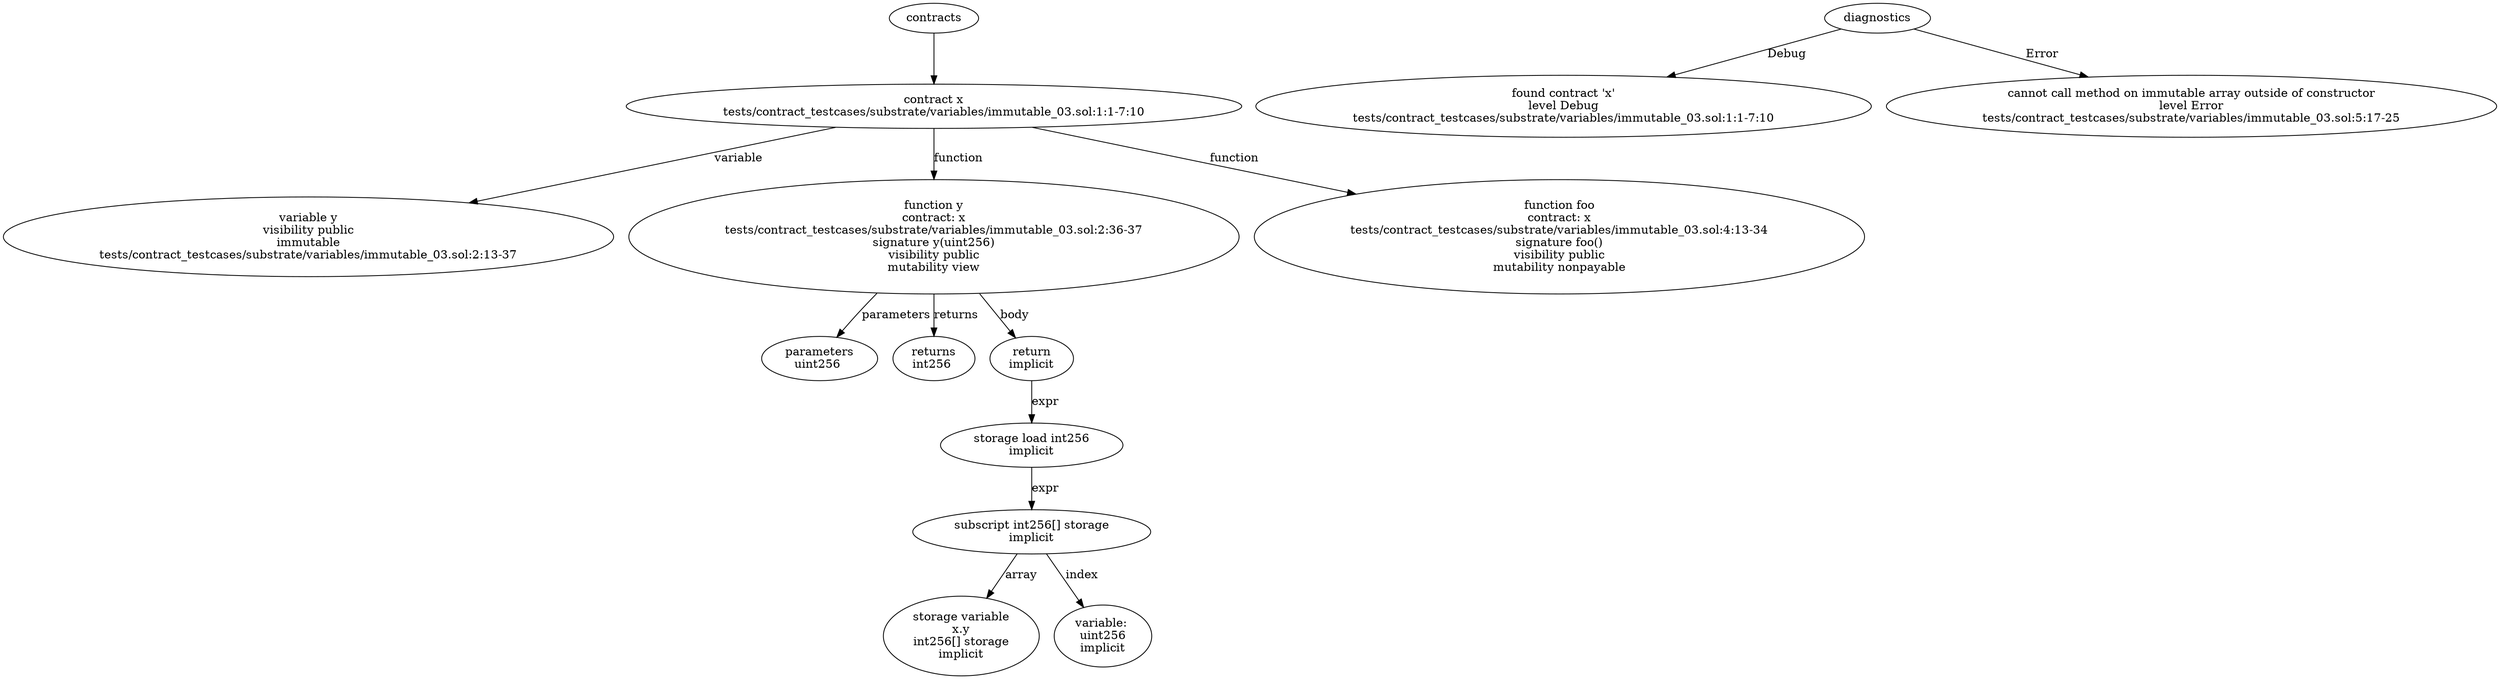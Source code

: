 strict digraph "tests/contract_testcases/substrate/variables/immutable_03.sol" {
	contract [label="contract x\ntests/contract_testcases/substrate/variables/immutable_03.sol:1:1-7:10"]
	var [label="variable y\nvisibility public\nimmutable\ntests/contract_testcases/substrate/variables/immutable_03.sol:2:13-37"]
	y [label="function y\ncontract: x\ntests/contract_testcases/substrate/variables/immutable_03.sol:2:36-37\nsignature y(uint256)\nvisibility public\nmutability view"]
	parameters [label="parameters\nuint256 "]
	returns [label="returns\nint256 "]
	return [label="return\nimplicit"]
	storage_load [label="storage load int256\nimplicit"]
	subscript [label="subscript int256[] storage\nimplicit"]
	storage_var [label="storage variable\nx.y\nint256[] storage\nimplicit"]
	variable [label="variable: \nuint256\nimplicit"]
	foo [label="function foo\ncontract: x\ntests/contract_testcases/substrate/variables/immutable_03.sol:4:13-34\nsignature foo()\nvisibility public\nmutability nonpayable"]
	diagnostic [label="found contract 'x'\nlevel Debug\ntests/contract_testcases/substrate/variables/immutable_03.sol:1:1-7:10"]
	diagnostic_14 [label="cannot call method on immutable array outside of constructor\nlevel Error\ntests/contract_testcases/substrate/variables/immutable_03.sol:5:17-25"]
	contracts -> contract
	contract -> var [label="variable"]
	contract -> y [label="function"]
	y -> parameters [label="parameters"]
	y -> returns [label="returns"]
	y -> return [label="body"]
	return -> storage_load [label="expr"]
	storage_load -> subscript [label="expr"]
	subscript -> storage_var [label="array"]
	subscript -> variable [label="index"]
	contract -> foo [label="function"]
	diagnostics -> diagnostic [label="Debug"]
	diagnostics -> diagnostic_14 [label="Error"]
}

